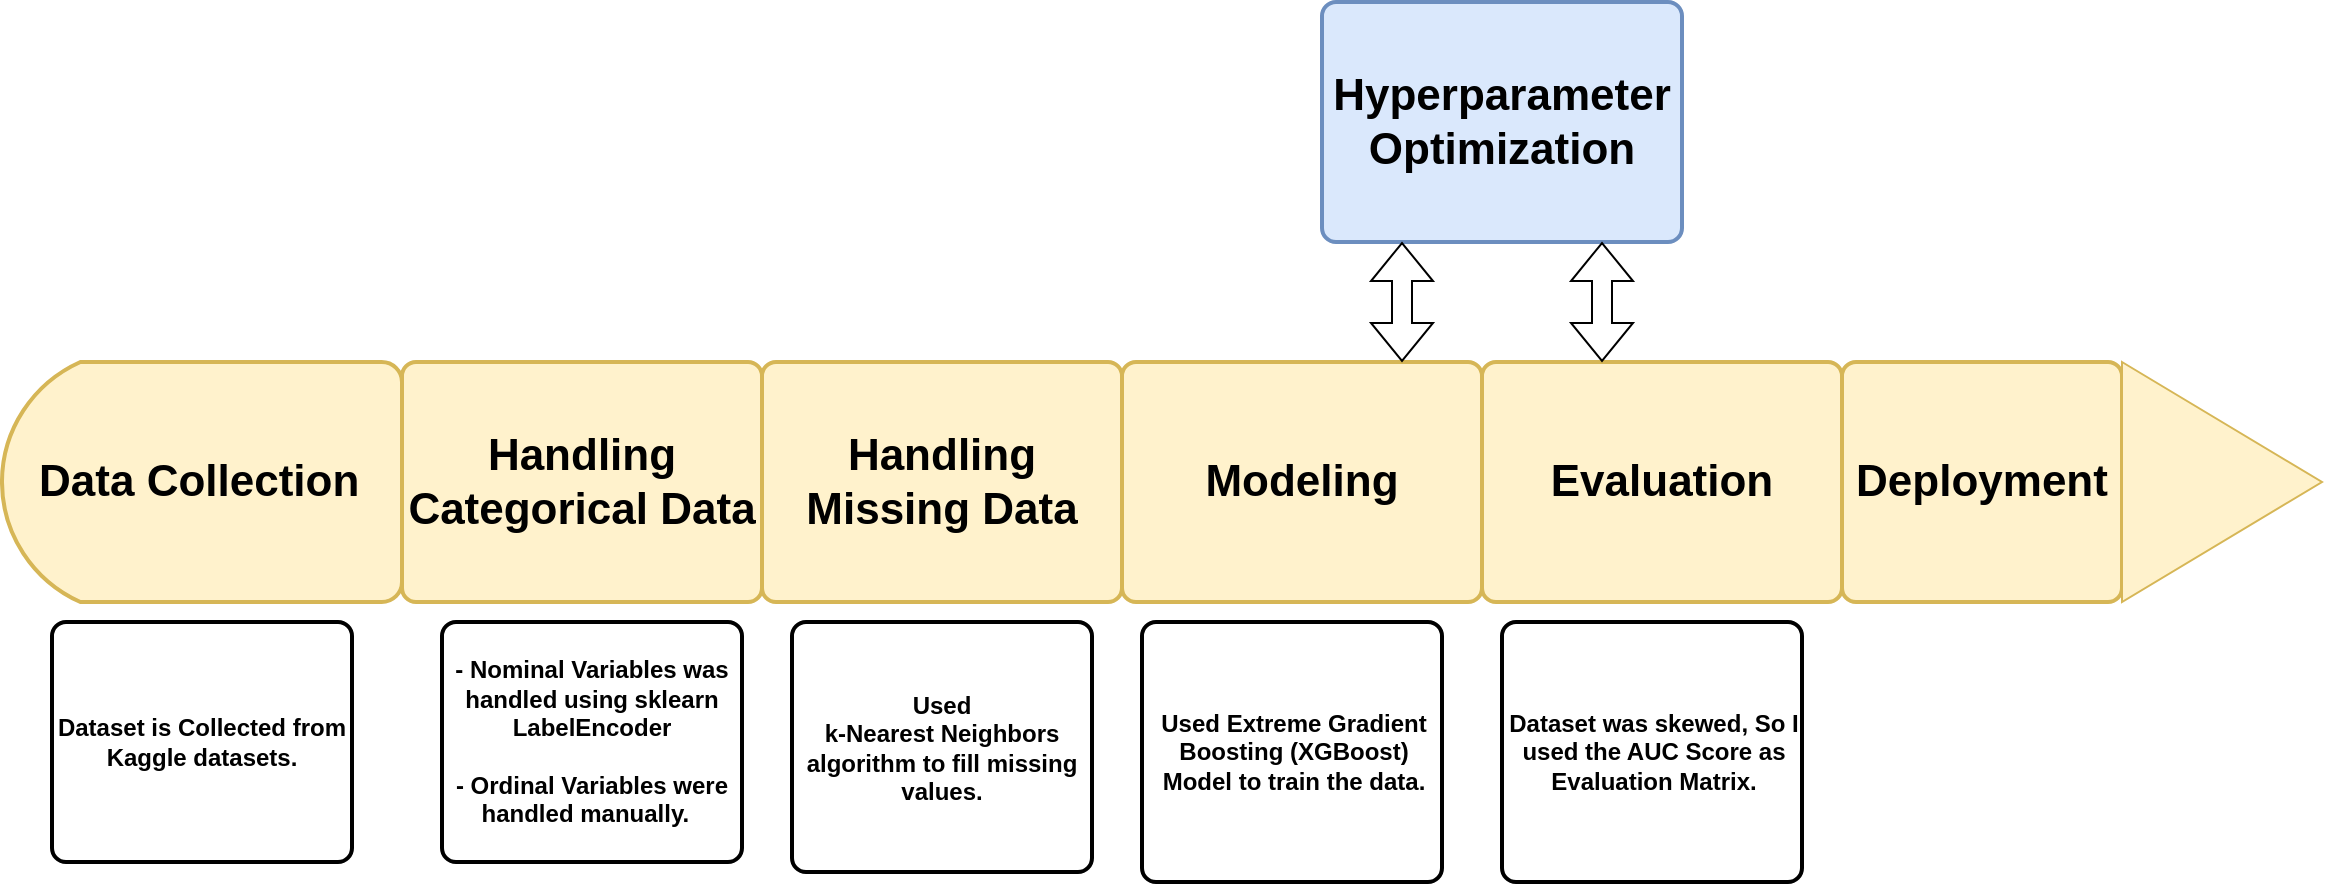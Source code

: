 <mxfile version="20.1.3" type="device"><diagram id="yKzg2EbyE4Twz2MpvJ9Z" name="Page-1"><mxGraphModel dx="1888" dy="519" grid="1" gridSize="10" guides="1" tooltips="1" connect="1" arrows="1" fold="1" page="1" pageScale="1" pageWidth="850" pageHeight="1100" math="0" shadow="0"><root><mxCell id="0"/><mxCell id="1" parent="0"/><mxCell id="Ojqr1lxCSuHBwaVCC7VW-20" value="&lt;b&gt;Data Collection&lt;span style=&quot;font-size: 10px; text-align: left; background-color: initial;&quot;&gt;&amp;nbsp;&lt;/span&gt;&lt;/b&gt;" style="strokeWidth=2;html=1;shape=mxgraph.flowchart.delay;whiteSpace=wrap;rounded=0;glass=0;fontSize=22;fillColor=#fff2cc;direction=west;strokeColor=#d6b656;" vertex="1" parent="1"><mxGeometry x="-360" y="320" width="200" height="120" as="geometry"/></mxCell><mxCell id="Ojqr1lxCSuHBwaVCC7VW-21" value="&lt;font style=&quot;font-size: 22px;&quot;&gt;&lt;b&gt;Handling Categorical Data&lt;/b&gt;&lt;/font&gt;" style="rounded=1;whiteSpace=wrap;html=1;absoluteArcSize=1;arcSize=14;strokeWidth=2;glass=0;fontSize=10;fillColor=#fff2cc;strokeColor=#d6b656;" vertex="1" parent="1"><mxGeometry x="-160" y="320" width="180" height="120" as="geometry"/></mxCell><mxCell id="Ojqr1lxCSuHBwaVCC7VW-22" value="&lt;div style=&quot;&quot;&gt;&lt;b style=&quot;background-color: initial; font-size: 12px;&quot;&gt;Dataset is Collected from Kaggle datasets.&lt;/b&gt;&lt;br&gt;&lt;/div&gt;" style="rounded=1;whiteSpace=wrap;html=1;absoluteArcSize=1;arcSize=14;strokeWidth=2;glass=0;fontSize=10;align=center;" vertex="1" parent="1"><mxGeometry x="-335" y="450" width="150" height="120" as="geometry"/></mxCell><mxCell id="Ojqr1lxCSuHBwaVCC7VW-24" value="&lt;span style=&quot;font-size: 22px;&quot;&gt;&lt;b&gt;Handling Missing Data&lt;/b&gt;&lt;/span&gt;" style="rounded=1;whiteSpace=wrap;html=1;absoluteArcSize=1;arcSize=14;strokeWidth=2;glass=0;fontSize=10;fillColor=#fff2cc;strokeColor=#d6b656;" vertex="1" parent="1"><mxGeometry x="20" y="320" width="180" height="120" as="geometry"/></mxCell><mxCell id="Ojqr1lxCSuHBwaVCC7VW-25" value="&lt;font style=&quot;font-size: 22px;&quot;&gt;&lt;b&gt;Modeling&lt;/b&gt;&lt;/font&gt;" style="rounded=1;whiteSpace=wrap;html=1;absoluteArcSize=1;arcSize=14;strokeWidth=2;glass=0;fontSize=10;fillColor=#fff2cc;strokeColor=#d6b656;" vertex="1" parent="1"><mxGeometry x="200" y="320" width="180" height="120" as="geometry"/></mxCell><mxCell id="Ojqr1lxCSuHBwaVCC7VW-27" value="&lt;div style=&quot;font-size: 12px;&quot;&gt;&lt;b style=&quot;background-color: initial;&quot;&gt;- Nominal Variables was handled using sklearn LabelEncoder&lt;/b&gt;&lt;/div&gt;&lt;div style=&quot;font-size: 12px;&quot;&gt;&lt;b&gt;&lt;br&gt;&lt;/b&gt;&lt;b style=&quot;background-color: initial;&quot;&gt;- Ordinal Variables were handled manually.&amp;nbsp;&amp;nbsp;&lt;/b&gt;&lt;br&gt;&lt;/div&gt;" style="rounded=1;whiteSpace=wrap;html=1;absoluteArcSize=1;arcSize=14;strokeWidth=2;glass=0;fontSize=10;align=center;" vertex="1" parent="1"><mxGeometry x="-140" y="450" width="150" height="120" as="geometry"/></mxCell><mxCell id="Ojqr1lxCSuHBwaVCC7VW-28" value="&lt;div style=&quot;font-size: 12px;&quot;&gt;&lt;b style=&quot;background-color: initial;&quot;&gt;Used&lt;/b&gt;&lt;b style=&quot;background-color: initial;&quot;&gt;&lt;br&gt;&lt;/b&gt;&lt;b style=&quot;background-color: initial;&quot;&gt;k-Nearest Neighbors algorithm to fill missing values.&lt;/b&gt;&lt;b style=&quot;background-color: initial;&quot;&gt;&lt;br&gt;&lt;/b&gt;&lt;/div&gt;" style="rounded=1;whiteSpace=wrap;html=1;absoluteArcSize=1;arcSize=14;strokeWidth=2;glass=0;fontSize=10;align=center;" vertex="1" parent="1"><mxGeometry x="35" y="450" width="150" height="125" as="geometry"/></mxCell><mxCell id="Ojqr1lxCSuHBwaVCC7VW-29" value="&lt;div style=&quot;text-align: center; font-size: 12px;&quot;&gt;&lt;b style=&quot;background-color: initial;&quot;&gt;Used Extreme Gradient Boosting (XGBoost) Model to train the data.&lt;/b&gt;&lt;br&gt;&lt;/div&gt;" style="rounded=1;whiteSpace=wrap;html=1;absoluteArcSize=1;arcSize=14;strokeWidth=2;glass=0;fontSize=10;align=left;" vertex="1" parent="1"><mxGeometry x="210" y="450" width="150" height="130" as="geometry"/></mxCell><mxCell id="Ojqr1lxCSuHBwaVCC7VW-30" value="&lt;font style=&quot;font-size: 22px;&quot;&gt;&lt;b&gt;Evaluation&lt;/b&gt;&lt;/font&gt;" style="rounded=1;whiteSpace=wrap;html=1;absoluteArcSize=1;arcSize=14;strokeWidth=2;glass=0;fontSize=10;fillColor=#fff2cc;strokeColor=#d6b656;" vertex="1" parent="1"><mxGeometry x="380" y="320" width="180" height="120" as="geometry"/></mxCell><mxCell id="Ojqr1lxCSuHBwaVCC7VW-31" value="&lt;div style=&quot;text-align: center; font-size: 12px;&quot;&gt;&lt;b style=&quot;background-color: initial;&quot;&gt;Dataset was skewed, So I used the AUC Score as Evaluation Matrix.&lt;/b&gt;&lt;br&gt;&lt;/div&gt;" style="rounded=1;whiteSpace=wrap;html=1;absoluteArcSize=1;arcSize=14;strokeWidth=2;glass=0;fontSize=10;align=left;" vertex="1" parent="1"><mxGeometry x="390" y="450" width="150" height="130" as="geometry"/></mxCell><mxCell id="Ojqr1lxCSuHBwaVCC7VW-32" value="&lt;font style=&quot;font-size: 22px;&quot;&gt;&lt;b&gt;Hyperparameter Optimization&lt;/b&gt;&lt;/font&gt;" style="rounded=1;whiteSpace=wrap;html=1;absoluteArcSize=1;arcSize=14;strokeWidth=2;glass=0;fontSize=10;fillColor=#dae8fc;strokeColor=#6c8ebf;" vertex="1" parent="1"><mxGeometry x="300" y="140" width="180" height="120" as="geometry"/></mxCell><mxCell id="Ojqr1lxCSuHBwaVCC7VW-39" value="" style="endArrow=classic;startArrow=classic;html=1;rounded=0;fontSize=22;fontColor=#FFFF33;shape=flexArrow;" edge="1" parent="1"><mxGeometry width="100" height="100" relative="1" as="geometry"><mxPoint x="340" y="320" as="sourcePoint"/><mxPoint x="340" y="260" as="targetPoint"/></mxGeometry></mxCell><mxCell id="Ojqr1lxCSuHBwaVCC7VW-41" value="" style="endArrow=classic;startArrow=classic;html=1;rounded=0;fontSize=22;fontColor=#FFFF33;shape=flexArrow;" edge="1" parent="1"><mxGeometry width="100" height="100" relative="1" as="geometry"><mxPoint x="440" y="320" as="sourcePoint"/><mxPoint x="440" y="260" as="targetPoint"/></mxGeometry></mxCell><mxCell id="Ojqr1lxCSuHBwaVCC7VW-46" value="&lt;font style=&quot;font-size: 22px;&quot;&gt;&lt;b&gt;Deployment&lt;/b&gt;&lt;/font&gt;" style="rounded=1;whiteSpace=wrap;html=1;absoluteArcSize=1;arcSize=14;strokeWidth=2;glass=0;fontSize=10;fillColor=#fff2cc;strokeColor=#d6b656;" vertex="1" parent="1"><mxGeometry x="560" y="320" width="140" height="120" as="geometry"/></mxCell><mxCell id="Ojqr1lxCSuHBwaVCC7VW-47" value="" style="triangle;whiteSpace=wrap;html=1;rounded=0;glass=0;fontSize=22;fillColor=#fff2cc;strokeColor=#d6b656;" vertex="1" parent="1"><mxGeometry x="700" y="320" width="100" height="120" as="geometry"/></mxCell></root></mxGraphModel></diagram></mxfile>